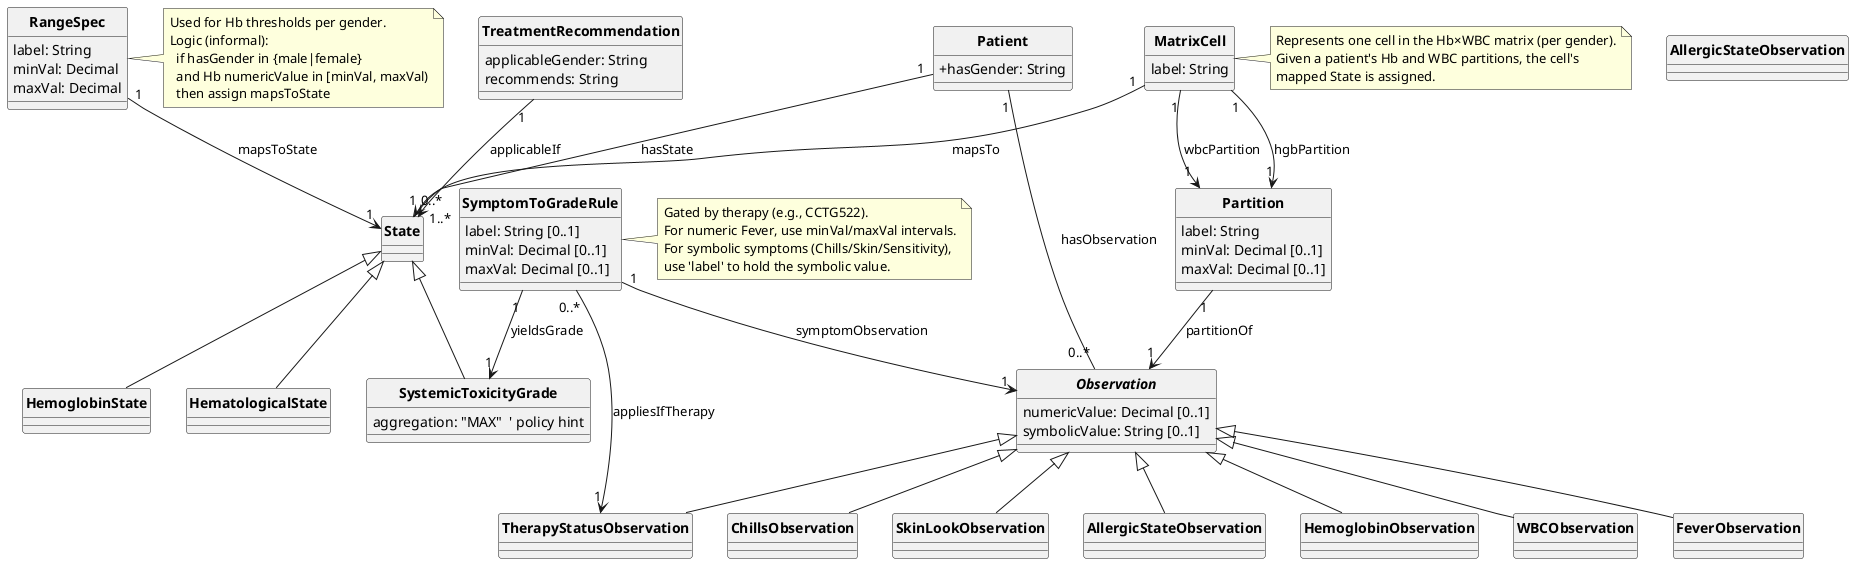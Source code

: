 @startuml ontology_schema
hide circle
skinparam classAttributeIconSize 0
skinparam shadowing false
skinparam classFontStyle bold

' Core classes
class Patient {
  +hasGender: String
}

abstract class Observation {
  numericValue: Decimal [0..1]
  symbolicValue: String [0..1]
}

class HemoglobinObservation
class WBCObservation
class FeverObservation
class ChillsObservation
class SkinLookObservation
class AllergenicObservation as "AllergicStateObservation"
class TherapyStatusObservation

HemoglobinObservation -up-|> Observation
WBCObservation -up-|> Observation
FeverObservation -up-|> Observation
ChillsObservation -up-|> Observation
SkinLookObservation -up-|> Observation
"AllergicStateObservation" -up-|> Observation
TherapyStatusObservation -up-|> Observation

class State
class HemoglobinState
class HematologicalState
class SystemicToxicityGrade {
  aggregation: "MAX"  ' policy hint
}

HemoglobinState -up-|> State
HematologicalState -up-|> State
SystemicToxicityGrade -up-|> State

class RangeSpec {
  label: String
  minVal: Decimal
  maxVal: Decimal
}

class Partition {
  label: String
  minVal: Decimal [0..1]
  maxVal: Decimal [0..1]
}

class MatrixCell {
  label: String
}

class SymptomToGradeRule {
  label: String [0..1]
  minVal: Decimal [0..1]
  maxVal: Decimal [0..1]
}

' Associations
Patient "1" -- "0..*" Observation : hasObservation
Patient "1" -- "0..*" State : hasState

RangeSpec "1" --> "1" State : mapsToState
Partition "1" --> "1" Observation : partitionOf
MatrixCell "1" --> "1" Partition : hgbPartition
MatrixCell "1" --> "1" Partition : wbcPartition
MatrixCell "1" --> "1" State : mapsTo
SymptomToGradeRule "0..*" --> "1" TherapyStatusObservation : appliesIfTherapy
SymptomToGradeRule "1" --> "1" Observation : symptomObservation
SymptomToGradeRule "1" --> "1" SystemicToxicityGrade : yieldsGrade

note right of RangeSpec
  Used for Hb thresholds per gender.
  Logic (informal):
    if hasGender in {male|female}
    and Hb numericValue in [minVal, maxVal)
    then assign mapsToState
end note

note right of MatrixCell
  Represents one cell in the Hb×WBC matrix (per gender).
  Given a patient's Hb and WBC partitions, the cell's
  mapped State is assigned.
end note

note right of SymptomToGradeRule
  Gated by therapy (e.g., CCTG522).
  For numeric Fever, use minVal/maxVal intervals.
  For symbolic symptoms (Chills/Skin/Sensitivity),
  use 'label' to hold the symbolic value.
end note


class TreatmentRecommendation {
  applicableGender: String
  recommends: String
}

' A treatment is applicable when a combination of patient states holds.
' (Typically: HemoglobinState + HematologicalState + SystemicToxicityGrade)
TreatmentRecommendation "1" --> "1..*" State : applicableIf

' Optional (documentational): when computed, a patient could be linked to eligible treatments.
' Patient "0..*" --> "0..*" TreatmentRecommendation : eligibleFor

@enduml


